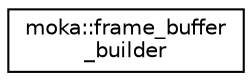 digraph "Graphical Class Hierarchy"
{
 // LATEX_PDF_SIZE
  edge [fontname="Helvetica",fontsize="10",labelfontname="Helvetica",labelfontsize="10"];
  node [fontname="Helvetica",fontsize="10",shape=record];
  rankdir="LR";
  Node0 [label="moka::frame_buffer\l_builder",height=0.2,width=0.4,color="black", fillcolor="white", style="filled",URL="$structmoka_1_1frame__buffer__builder.html",tooltip="A builder class to help you build a frame buffer."];
}
